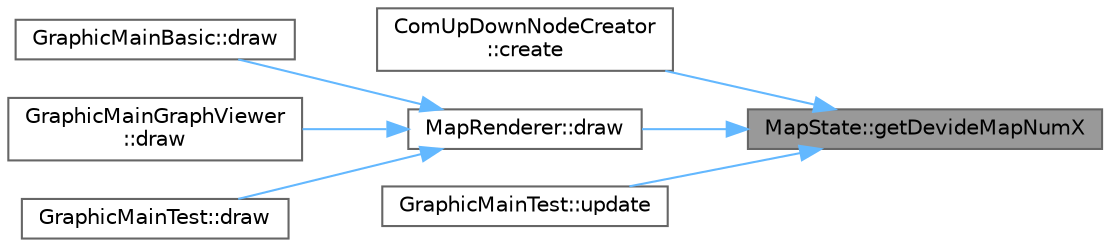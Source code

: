 digraph "MapState::getDevideMapNumX"
{
 // LATEX_PDF_SIZE
  bgcolor="transparent";
  edge [fontname=Helvetica,fontsize=10,labelfontname=Helvetica,labelfontsize=10];
  node [fontname=Helvetica,fontsize=10,shape=box,height=0.2,width=0.4];
  rankdir="RL";
  Node1 [id="Node000001",label="MapState::getDevideMapNumX",height=0.2,width=0.4,color="gray40", fillcolor="grey60", style="filled", fontcolor="black",tooltip="グローバルのx座標の値から，m_devide_mapのどこをさしているか計算して返す．   範囲外の値を指定した場合は，0またはマップの端の座標を返す．"];
  Node1 -> Node2 [id="edge1_Node000001_Node000002",dir="back",color="steelblue1",style="solid",tooltip=" "];
  Node2 [id="Node000002",label="ComUpDownNodeCreator\l::create",height=0.2,width=0.4,color="grey40", fillcolor="white", style="filled",URL="$class_com_up_down_node_creator.html#a05c5f59670bb04307602e98889262fa9",tooltip="重心を平行移動したノードを生成する"];
  Node1 -> Node3 [id="edge2_Node000001_Node000003",dir="back",color="steelblue1",style="solid",tooltip=" "];
  Node3 [id="Node000003",label="MapRenderer::draw",height=0.2,width=0.4,color="grey40", fillcolor="white", style="filled",URL="$class_map_renderer.html#ab8b1c4579492e8d74fb990d4d570656a",tooltip="マップの描画を行う．"];
  Node3 -> Node4 [id="edge3_Node000003_Node000004",dir="back",color="steelblue1",style="solid",tooltip=" "];
  Node4 [id="Node000004",label="GraphicMainBasic::draw",height=0.2,width=0.4,color="grey40", fillcolor="white", style="filled",URL="$class_graphic_main_basic.html#ada25886ad88e0cfeeef64e90ff87dbbd",tooltip="描画を行う．ここでは描画系の処理のみを行い内部のデータを更新しないためconstを付けている．純粋仮想関数．"];
  Node3 -> Node5 [id="edge4_Node000003_Node000005",dir="back",color="steelblue1",style="solid",tooltip=" "];
  Node5 [id="Node000005",label="GraphicMainGraphViewer\l::draw",height=0.2,width=0.4,color="grey40", fillcolor="white", style="filled",URL="$class_graphic_main_graph_viewer.html#a7f964f335a3056e101dc8b27b3b26b8a",tooltip="描画を行う．ここでは描画系の処理のみを行い内部のデータを更新しないためconstを付けている．純粋仮想関数．"];
  Node3 -> Node6 [id="edge5_Node000003_Node000006",dir="back",color="steelblue1",style="solid",tooltip=" "];
  Node6 [id="Node000006",label="GraphicMainTest::draw",height=0.2,width=0.4,color="grey40", fillcolor="white", style="filled",URL="$class_graphic_main_test.html#a1594f9f66c5fb8fa9a67787463b0c7f5",tooltip="描画を行う．ここでは描画系の処理のみを行い内部のデータを更新しないためconstを付けている．純粋仮想関数．"];
  Node1 -> Node7 [id="edge6_Node000001_Node000007",dir="back",color="steelblue1",style="solid",tooltip=" "];
  Node7 [id="Node000007",label="GraphicMainTest::update",height=0.2,width=0.4,color="grey40", fillcolor="white", style="filled",URL="$class_graphic_main_test.html#a661e1c27659f504aeb8acc2ac1a907d6",tooltip="描画画面の更新を行う．純粋仮想関数のため，継承先では必ずoverrideする必要がある．"];
}
